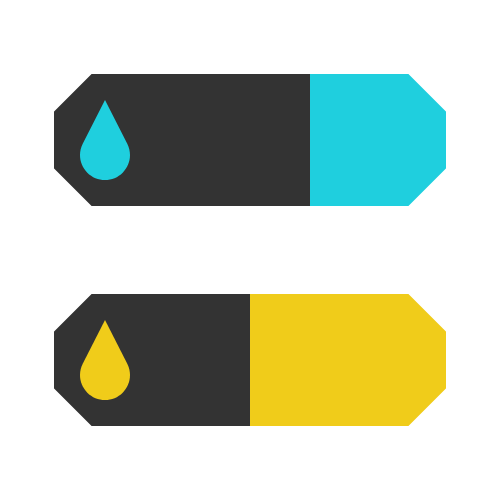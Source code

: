 <mxfile version="24.5.3" type="device">
  <diagram name="Page-1" id="ZcRAXSWJTWcisyccbfvs">
    <mxGraphModel dx="457" dy="281" grid="1" gridSize="5" guides="1" tooltips="1" connect="1" arrows="1" fold="1" page="1" pageScale="1" pageWidth="827" pageHeight="1169" math="0" shadow="0">
      <root>
        <mxCell id="0" />
        <mxCell id="1" parent="0" />
        <mxCell id="dMb_Q-yKbfnKrQbymeKV-53" value="" style="verticalLabelPosition=bottom;verticalAlign=top;html=1;shape=mxgraph.basic.orthogonal_triangle;rotation=0;strokeColor=none;fillColor=#1FCFDE;" parent="1" vertex="1">
          <mxGeometry x="420" y="870" width="20" height="20" as="geometry" />
        </mxCell>
        <mxCell id="dMb_Q-yKbfnKrQbymeKV-52" value="" style="verticalLabelPosition=bottom;verticalAlign=top;html=1;shape=mxgraph.basic.orthogonal_triangle;rotation=-90;strokeColor=none;fillColor=#333333;" parent="1" vertex="1">
          <mxGeometry x="240" y="870" width="20" height="20" as="geometry" />
        </mxCell>
        <mxCell id="dMb_Q-yKbfnKrQbymeKV-51" value="" style="rounded=0;whiteSpace=wrap;html=1;strokeColor=none;fillColor=#333333;" parent="1" vertex="1">
          <mxGeometry x="260" y="870" width="110" height="70" as="geometry" />
        </mxCell>
        <mxCell id="dMb_Q-yKbfnKrQbymeKV-50" value="" style="rounded=0;whiteSpace=wrap;html=1;strokeColor=none;fillColor=#333333;" parent="1" vertex="1">
          <mxGeometry x="240" y="890" width="20" height="30" as="geometry" />
        </mxCell>
        <mxCell id="dMb_Q-yKbfnKrQbymeKV-47" value="" style="verticalLabelPosition=bottom;verticalAlign=top;html=1;shape=mxgraph.basic.orthogonal_triangle;rotation=90;strokeColor=none;fillColor=#1FCFDE;" parent="1" vertex="1">
          <mxGeometry x="420" y="920" width="20" height="20" as="geometry" />
        </mxCell>
        <mxCell id="dMb_Q-yKbfnKrQbymeKV-49" value="" style="rounded=0;whiteSpace=wrap;html=1;strokeColor=none;fillColor=#1FCFDE;" parent="1" vertex="1">
          <mxGeometry x="420" y="890" width="20" height="30" as="geometry" />
        </mxCell>
        <mxCell id="dMb_Q-yKbfnKrQbymeKV-48" value="" style="verticalLabelPosition=bottom;verticalAlign=top;html=1;shape=mxgraph.basic.orthogonal_triangle;rotation=-180;strokeColor=none;fillColor=#333333;" parent="1" vertex="1">
          <mxGeometry x="240" y="920" width="20" height="20" as="geometry" />
        </mxCell>
        <mxCell id="dMb_Q-yKbfnKrQbymeKV-46" value="" style="rounded=0;whiteSpace=wrap;html=1;strokeColor=none;fillColor=#1FCFDE;" parent="1" vertex="1">
          <mxGeometry x="370" y="870" width="50" height="70" as="geometry" />
        </mxCell>
        <mxCell id="aRZHve7nk3sMqHiDy-_R-70" value="" style="rounded=0;whiteSpace=wrap;html=1;fillColor=none;strokeColor=none;" parent="1" vertex="1">
          <mxGeometry x="215" y="835" width="250" height="250" as="geometry" />
        </mxCell>
        <mxCell id="dMb_Q-yKbfnKrQbymeKV-45" value="" style="endArrow=none;html=1;rounded=0;strokeWidth=4;strokeColor=#FFFFFF;" parent="1" edge="1">
          <mxGeometry width="50" height="50" relative="1" as="geometry">
            <mxPoint x="240" y="910" as="sourcePoint" />
            <mxPoint x="240" y="910" as="targetPoint" />
            <Array as="points">
              <mxPoint x="240" y="890" />
              <mxPoint x="260" y="870" />
              <mxPoint x="420" y="870" />
              <mxPoint x="440" y="890" />
              <mxPoint x="440" y="920" />
              <mxPoint x="420" y="940" />
              <mxPoint x="260" y="940" />
              <mxPoint x="240" y="920" />
            </Array>
          </mxGeometry>
        </mxCell>
        <mxCell id="dMb_Q-yKbfnKrQbymeKV-65" value="" style="verticalLabelPosition=bottom;verticalAlign=top;html=1;shape=mxgraph.basic.orthogonal_triangle;rotation=0;strokeColor=none;fillColor=#F0CC1A;" parent="1" vertex="1">
          <mxGeometry x="420" y="980" width="20" height="20" as="geometry" />
        </mxCell>
        <mxCell id="dMb_Q-yKbfnKrQbymeKV-66" value="" style="verticalLabelPosition=bottom;verticalAlign=top;html=1;shape=mxgraph.basic.orthogonal_triangle;rotation=-90;strokeColor=none;fillColor=#333333;" parent="1" vertex="1">
          <mxGeometry x="240" y="980" width="20" height="20" as="geometry" />
        </mxCell>
        <mxCell id="dMb_Q-yKbfnKrQbymeKV-67" value="" style="rounded=0;whiteSpace=wrap;html=1;strokeColor=none;fillColor=#333333;" parent="1" vertex="1">
          <mxGeometry x="260" y="980" width="80" height="70" as="geometry" />
        </mxCell>
        <mxCell id="dMb_Q-yKbfnKrQbymeKV-68" value="" style="rounded=0;whiteSpace=wrap;html=1;strokeColor=none;fillColor=#333333;" parent="1" vertex="1">
          <mxGeometry x="240" y="1000" width="20" height="30" as="geometry" />
        </mxCell>
        <mxCell id="dMb_Q-yKbfnKrQbymeKV-69" value="" style="verticalLabelPosition=bottom;verticalAlign=top;html=1;shape=mxgraph.basic.orthogonal_triangle;rotation=90;strokeColor=none;fillColor=#F0CC1A;" parent="1" vertex="1">
          <mxGeometry x="420" y="1030" width="20" height="20" as="geometry" />
        </mxCell>
        <mxCell id="dMb_Q-yKbfnKrQbymeKV-70" value="" style="rounded=0;whiteSpace=wrap;html=1;strokeColor=none;fillColor=#F0CC1A;" parent="1" vertex="1">
          <mxGeometry x="420" y="1000" width="20" height="30" as="geometry" />
        </mxCell>
        <mxCell id="dMb_Q-yKbfnKrQbymeKV-71" value="" style="verticalLabelPosition=bottom;verticalAlign=top;html=1;shape=mxgraph.basic.orthogonal_triangle;rotation=-180;strokeColor=none;fillColor=#333333;" parent="1" vertex="1">
          <mxGeometry x="240" y="1030" width="20" height="20" as="geometry" />
        </mxCell>
        <mxCell id="dMb_Q-yKbfnKrQbymeKV-72" value="" style="rounded=0;whiteSpace=wrap;html=1;strokeColor=none;fillColor=#F0CC1A;" parent="1" vertex="1">
          <mxGeometry x="340" y="980" width="80" height="70" as="geometry" />
        </mxCell>
        <mxCell id="dMb_Q-yKbfnKrQbymeKV-73" value="" style="endArrow=none;html=1;rounded=0;strokeWidth=4;strokeColor=#FFFFFF;" parent="1" edge="1">
          <mxGeometry width="50" height="50" relative="1" as="geometry">
            <mxPoint x="240" y="1020" as="sourcePoint" />
            <mxPoint x="240" y="1020" as="targetPoint" />
            <Array as="points">
              <mxPoint x="240" y="1000" />
              <mxPoint x="260" y="980" />
              <mxPoint x="420" y="980" />
              <mxPoint x="440" y="1000" />
              <mxPoint x="440" y="1030" />
              <mxPoint x="420" y="1050" />
              <mxPoint x="260" y="1050" />
              <mxPoint x="240" y="1030" />
            </Array>
          </mxGeometry>
        </mxCell>
        <mxCell id="dMb_Q-yKbfnKrQbymeKV-75" value="" style="endArrow=none;html=1;rounded=0;strokeWidth=4;strokeColor=#FFFFFF;" parent="1" edge="1">
          <mxGeometry width="50" height="50" relative="1" as="geometry">
            <mxPoint x="291.89" y="980" as="sourcePoint" />
            <mxPoint x="291.89" y="940" as="targetPoint" />
          </mxGeometry>
        </mxCell>
        <mxCell id="dMb_Q-yKbfnKrQbymeKV-76" value="" style="endArrow=none;html=1;rounded=0;strokeWidth=4;strokeColor=#FFFFFF;" parent="1" edge="1">
          <mxGeometry width="50" height="50" relative="1" as="geometry">
            <mxPoint x="307.63" y="980" as="sourcePoint" />
            <mxPoint x="307.63" y="940" as="targetPoint" />
          </mxGeometry>
        </mxCell>
        <mxCell id="dMb_Q-yKbfnKrQbymeKV-77" value="" style="endArrow=none;html=1;rounded=0;strokeWidth=4;strokeColor=#FFFFFF;" parent="1" edge="1">
          <mxGeometry width="50" height="50" relative="1" as="geometry">
            <mxPoint x="378.5" y="980" as="sourcePoint" />
            <mxPoint x="378.5" y="940" as="targetPoint" />
          </mxGeometry>
        </mxCell>
        <mxCell id="dMb_Q-yKbfnKrQbymeKV-78" value="" style="endArrow=none;html=1;rounded=0;strokeWidth=4;strokeColor=#FFFFFF;" parent="1" edge="1">
          <mxGeometry width="50" height="50" relative="1" as="geometry">
            <mxPoint x="394.24" y="980" as="sourcePoint" />
            <mxPoint x="394.24" y="940" as="targetPoint" />
          </mxGeometry>
        </mxCell>
        <mxCell id="dMb_Q-yKbfnKrQbymeKV-79" value="" style="verticalLabelPosition=bottom;verticalAlign=top;html=1;shape=mxgraph.basic.drop;strokeColor=none;fillColor=#F0CC1A;gradientColor=none;" parent="1" vertex="1">
          <mxGeometry x="255" y="995" width="25" height="40" as="geometry" />
        </mxCell>
        <mxCell id="dMb_Q-yKbfnKrQbymeKV-81" value="" style="verticalLabelPosition=bottom;verticalAlign=top;html=1;shape=mxgraph.basic.drop;strokeColor=none;fillColor=#1FCFDE;" parent="1" vertex="1">
          <mxGeometry x="255" y="885" width="25" height="40" as="geometry" />
        </mxCell>
      </root>
    </mxGraphModel>
  </diagram>
</mxfile>

